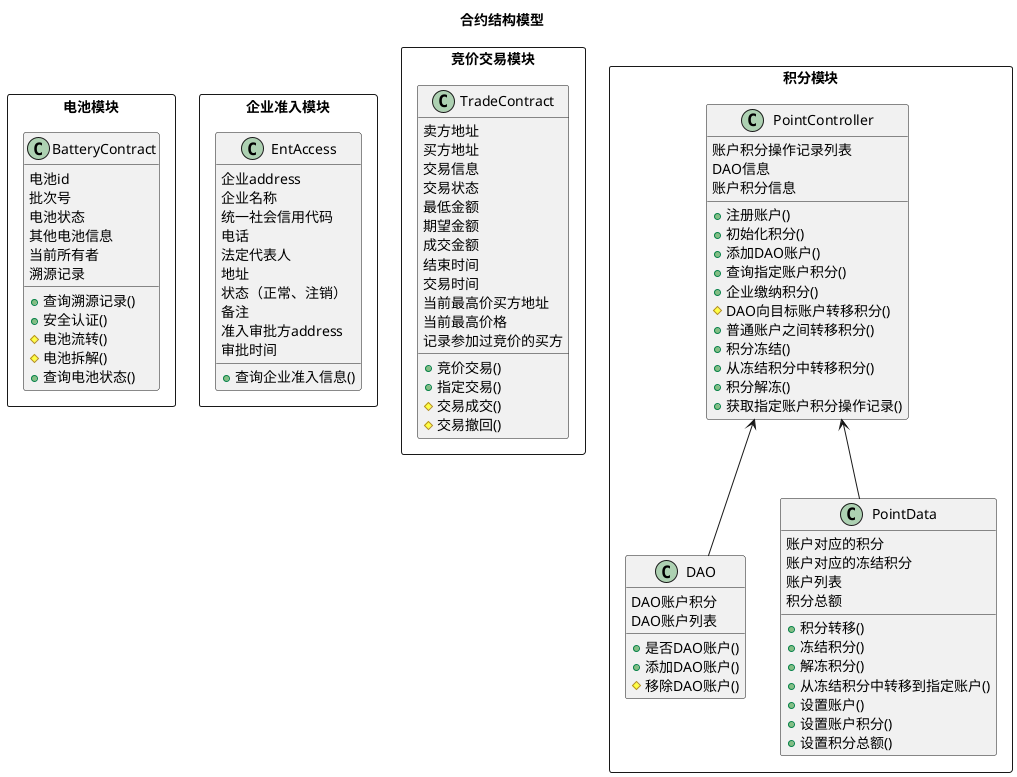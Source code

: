 @startuml
'https://plantuml.com/class-diagram
title 合约结构模型

'电池溯源模块
package 电池模块 <<Rectangle>> {
class BatteryContract {
电池id
批次号
电池状态
其他电池信息
当前所有者
溯源记录
+ 查询溯源记录()
+ 安全认证()
# 电池流转()
# 电池拆解()
+ 查询电池状态()
}
}


'机构准入模块
package 企业准入模块 <<Rectangle>> {
class EntAccess {
企业address
企业名称
统一社会信用代码
电话
法定代表人
地址
状态（正常、注销）
备注
准入审批方address
审批时间

+ 查询企业准入信息()
}
}

'竞价交易模块
package 竞价交易模块 <<Rectangle>> {
class TradeContract {
卖方地址
买方地址
交易信息
交易状态
最低金额
期望金额
成交金额
结束时间
交易时间
当前最高价买方地址
当前最高价格
记录参加过竞价的买方

+ 竞价交易()
+ 指定交易()
# 交易成交()
# 交易撤回()
}
}

'积分模块
package 积分模块 <<Rectangle>> {
class DAO {
DAO账户积分
DAO账户列表

+ 是否DAO账户()
+ 添加DAO账户()
# 移除DAO账户()
}


class PointData {
账户对应的积分
账户对应的冻结积分
账户列表
积分总额

+ 积分转移()
+ 冻结积分()
+ 解冻积分()
+ 从冻结积分中转移到指定账户()
+ 设置账户()
+ 设置账户积分()
+ 设置积分总额()
}


class PointController {
账户积分操作记录列表
DAO信息
账户积分信息

+ 注册账户()
+ 初始化积分()
+ 添加DAO账户()
+ 查询指定账户积分()
+ 企业缴纳积分()
# DAO向目标账户转移积分()
+ 普通账户之间转移积分()
+ 积分冻结()
+ 从冻结积分中转移积分()
+ 积分解冻()
+ 获取指定账户积分操作记录()
}

PointController <-- PointData
PointController <-- DAO
}



@enduml